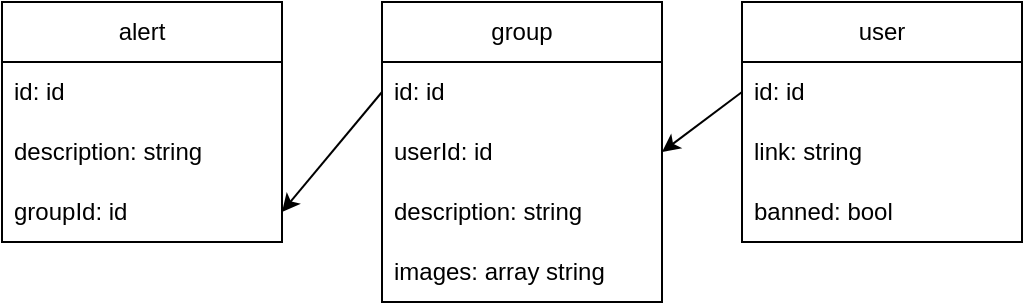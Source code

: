 <mxfile version="24.3.1" type="github">
  <diagram id="C5RBs43oDa-KdzZeNtuy" name="Page-1">
    <mxGraphModel dx="1034" dy="466" grid="1" gridSize="10" guides="1" tooltips="1" connect="1" arrows="1" fold="1" page="1" pageScale="1" pageWidth="827" pageHeight="1169" math="0" shadow="0">
      <root>
        <mxCell id="WIyWlLk6GJQsqaUBKTNV-0" />
        <mxCell id="WIyWlLk6GJQsqaUBKTNV-1" parent="WIyWlLk6GJQsqaUBKTNV-0" />
        <mxCell id="KGPHvOAC3UyZa6eWlkSW-0" value="user" style="swimlane;fontStyle=0;childLayout=stackLayout;horizontal=1;startSize=30;horizontalStack=0;resizeParent=1;resizeParentMax=0;resizeLast=0;collapsible=1;marginBottom=0;whiteSpace=wrap;html=1;" vertex="1" parent="WIyWlLk6GJQsqaUBKTNV-1">
          <mxGeometry x="520" y="220" width="140" height="120" as="geometry" />
        </mxCell>
        <mxCell id="KGPHvOAC3UyZa6eWlkSW-1" value="id: id" style="text;strokeColor=none;fillColor=none;align=left;verticalAlign=middle;spacingLeft=4;spacingRight=4;overflow=hidden;points=[[0,0.5],[1,0.5]];portConstraint=eastwest;rotatable=0;whiteSpace=wrap;html=1;" vertex="1" parent="KGPHvOAC3UyZa6eWlkSW-0">
          <mxGeometry y="30" width="140" height="30" as="geometry" />
        </mxCell>
        <mxCell id="KGPHvOAC3UyZa6eWlkSW-2" value="link: string" style="text;strokeColor=none;fillColor=none;align=left;verticalAlign=middle;spacingLeft=4;spacingRight=4;overflow=hidden;points=[[0,0.5],[1,0.5]];portConstraint=eastwest;rotatable=0;whiteSpace=wrap;html=1;" vertex="1" parent="KGPHvOAC3UyZa6eWlkSW-0">
          <mxGeometry y="60" width="140" height="30" as="geometry" />
        </mxCell>
        <mxCell id="KGPHvOAC3UyZa6eWlkSW-17" value="banned: bool" style="text;strokeColor=none;fillColor=none;align=left;verticalAlign=middle;spacingLeft=4;spacingRight=4;overflow=hidden;points=[[0,0.5],[1,0.5]];portConstraint=eastwest;rotatable=0;whiteSpace=wrap;html=1;" vertex="1" parent="KGPHvOAC3UyZa6eWlkSW-0">
          <mxGeometry y="90" width="140" height="30" as="geometry" />
        </mxCell>
        <mxCell id="KGPHvOAC3UyZa6eWlkSW-4" value="group" style="swimlane;fontStyle=0;childLayout=stackLayout;horizontal=1;startSize=30;horizontalStack=0;resizeParent=1;resizeParentMax=0;resizeLast=0;collapsible=1;marginBottom=0;whiteSpace=wrap;html=1;" vertex="1" parent="WIyWlLk6GJQsqaUBKTNV-1">
          <mxGeometry x="340" y="220" width="140" height="150" as="geometry" />
        </mxCell>
        <mxCell id="KGPHvOAC3UyZa6eWlkSW-5" value="id: id" style="text;strokeColor=none;fillColor=none;align=left;verticalAlign=middle;spacingLeft=4;spacingRight=4;overflow=hidden;points=[[0,0.5],[1,0.5]];portConstraint=eastwest;rotatable=0;whiteSpace=wrap;html=1;" vertex="1" parent="KGPHvOAC3UyZa6eWlkSW-4">
          <mxGeometry y="30" width="140" height="30" as="geometry" />
        </mxCell>
        <mxCell id="KGPHvOAC3UyZa6eWlkSW-6" value="userId: id" style="text;strokeColor=none;fillColor=none;align=left;verticalAlign=middle;spacingLeft=4;spacingRight=4;overflow=hidden;points=[[0,0.5],[1,0.5]];portConstraint=eastwest;rotatable=0;whiteSpace=wrap;html=1;" vertex="1" parent="KGPHvOAC3UyZa6eWlkSW-4">
          <mxGeometry y="60" width="140" height="30" as="geometry" />
        </mxCell>
        <mxCell id="KGPHvOAC3UyZa6eWlkSW-7" value="description: string" style="text;strokeColor=none;fillColor=none;align=left;verticalAlign=middle;spacingLeft=4;spacingRight=4;overflow=hidden;points=[[0,0.5],[1,0.5]];portConstraint=eastwest;rotatable=0;whiteSpace=wrap;html=1;" vertex="1" parent="KGPHvOAC3UyZa6eWlkSW-4">
          <mxGeometry y="90" width="140" height="30" as="geometry" />
        </mxCell>
        <mxCell id="KGPHvOAC3UyZa6eWlkSW-8" value="images: array string" style="text;strokeColor=none;fillColor=none;align=left;verticalAlign=middle;spacingLeft=4;spacingRight=4;overflow=hidden;points=[[0,0.5],[1,0.5]];portConstraint=eastwest;rotatable=0;whiteSpace=wrap;html=1;" vertex="1" parent="KGPHvOAC3UyZa6eWlkSW-4">
          <mxGeometry y="120" width="140" height="30" as="geometry" />
        </mxCell>
        <mxCell id="KGPHvOAC3UyZa6eWlkSW-12" value="" style="endArrow=classic;html=1;rounded=0;exitX=0;exitY=0.5;exitDx=0;exitDy=0;entryX=1;entryY=0.5;entryDx=0;entryDy=0;" edge="1" parent="WIyWlLk6GJQsqaUBKTNV-1" source="KGPHvOAC3UyZa6eWlkSW-1" target="KGPHvOAC3UyZa6eWlkSW-6">
          <mxGeometry width="50" height="50" relative="1" as="geometry">
            <mxPoint x="590" y="420" as="sourcePoint" />
            <mxPoint x="640" y="370" as="targetPoint" />
          </mxGeometry>
        </mxCell>
        <mxCell id="KGPHvOAC3UyZa6eWlkSW-19" value="alert" style="swimlane;fontStyle=0;childLayout=stackLayout;horizontal=1;startSize=30;horizontalStack=0;resizeParent=1;resizeParentMax=0;resizeLast=0;collapsible=1;marginBottom=0;whiteSpace=wrap;html=1;" vertex="1" parent="WIyWlLk6GJQsqaUBKTNV-1">
          <mxGeometry x="150" y="220" width="140" height="120" as="geometry" />
        </mxCell>
        <mxCell id="KGPHvOAC3UyZa6eWlkSW-20" value="id: id" style="text;strokeColor=none;fillColor=none;align=left;verticalAlign=middle;spacingLeft=4;spacingRight=4;overflow=hidden;points=[[0,0.5],[1,0.5]];portConstraint=eastwest;rotatable=0;whiteSpace=wrap;html=1;" vertex="1" parent="KGPHvOAC3UyZa6eWlkSW-19">
          <mxGeometry y="30" width="140" height="30" as="geometry" />
        </mxCell>
        <mxCell id="KGPHvOAC3UyZa6eWlkSW-21" value="description: string" style="text;strokeColor=none;fillColor=none;align=left;verticalAlign=middle;spacingLeft=4;spacingRight=4;overflow=hidden;points=[[0,0.5],[1,0.5]];portConstraint=eastwest;rotatable=0;whiteSpace=wrap;html=1;" vertex="1" parent="KGPHvOAC3UyZa6eWlkSW-19">
          <mxGeometry y="60" width="140" height="30" as="geometry" />
        </mxCell>
        <mxCell id="KGPHvOAC3UyZa6eWlkSW-22" value="groupId: id" style="text;strokeColor=none;fillColor=none;align=left;verticalAlign=middle;spacingLeft=4;spacingRight=4;overflow=hidden;points=[[0,0.5],[1,0.5]];portConstraint=eastwest;rotatable=0;whiteSpace=wrap;html=1;" vertex="1" parent="KGPHvOAC3UyZa6eWlkSW-19">
          <mxGeometry y="90" width="140" height="30" as="geometry" />
        </mxCell>
        <mxCell id="KGPHvOAC3UyZa6eWlkSW-27" value="" style="endArrow=classic;html=1;rounded=0;exitX=0;exitY=0.5;exitDx=0;exitDy=0;entryX=1;entryY=0.5;entryDx=0;entryDy=0;" edge="1" parent="WIyWlLk6GJQsqaUBKTNV-1" source="KGPHvOAC3UyZa6eWlkSW-5" target="KGPHvOAC3UyZa6eWlkSW-22">
          <mxGeometry width="50" height="50" relative="1" as="geometry">
            <mxPoint x="390" y="360" as="sourcePoint" />
            <mxPoint x="440" y="310" as="targetPoint" />
          </mxGeometry>
        </mxCell>
      </root>
    </mxGraphModel>
  </diagram>
</mxfile>
